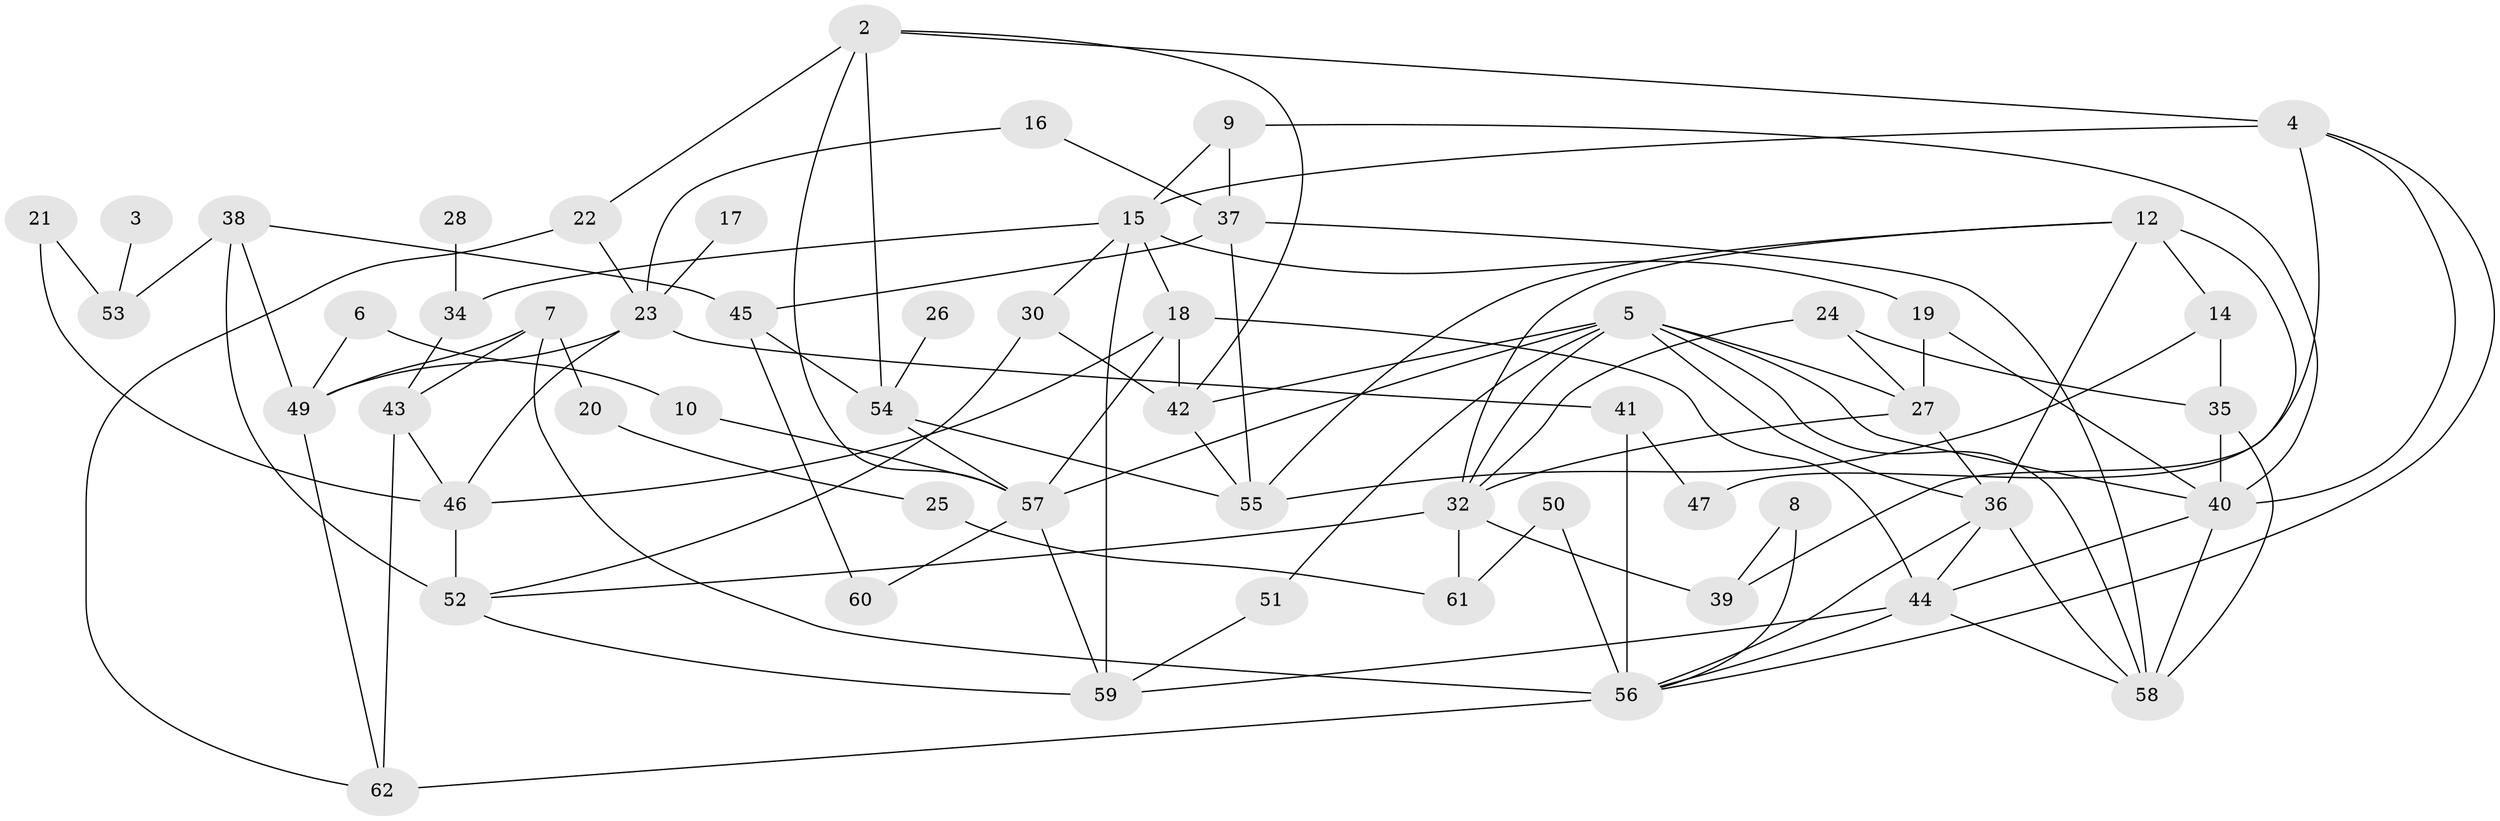 // original degree distribution, {5: 0.06451612903225806, 2: 0.25, 6: 0.04838709677419355, 1: 0.1532258064516129, 3: 0.25806451612903225, 0: 0.04838709677419355, 4: 0.1532258064516129, 7: 0.024193548387096774}
// Generated by graph-tools (version 1.1) at 2025/00/03/09/25 03:00:45]
// undirected, 55 vertices, 108 edges
graph export_dot {
graph [start="1"]
  node [color=gray90,style=filled];
  2;
  3;
  4;
  5;
  6;
  7;
  8;
  9;
  10;
  12;
  14;
  15;
  16;
  17;
  18;
  19;
  20;
  21;
  22;
  23;
  24;
  25;
  26;
  27;
  28;
  30;
  32;
  34;
  35;
  36;
  37;
  38;
  39;
  40;
  41;
  42;
  43;
  44;
  45;
  46;
  47;
  49;
  50;
  51;
  52;
  53;
  54;
  55;
  56;
  57;
  58;
  59;
  60;
  61;
  62;
  2 -- 4 [weight=1.0];
  2 -- 22 [weight=1.0];
  2 -- 42 [weight=1.0];
  2 -- 54 [weight=1.0];
  2 -- 57 [weight=1.0];
  3 -- 53 [weight=1.0];
  4 -- 15 [weight=1.0];
  4 -- 40 [weight=1.0];
  4 -- 47 [weight=1.0];
  4 -- 56 [weight=1.0];
  5 -- 27 [weight=1.0];
  5 -- 32 [weight=1.0];
  5 -- 36 [weight=1.0];
  5 -- 40 [weight=1.0];
  5 -- 42 [weight=1.0];
  5 -- 51 [weight=1.0];
  5 -- 57 [weight=1.0];
  5 -- 58 [weight=1.0];
  6 -- 10 [weight=1.0];
  6 -- 49 [weight=1.0];
  7 -- 20 [weight=1.0];
  7 -- 43 [weight=1.0];
  7 -- 49 [weight=1.0];
  7 -- 56 [weight=1.0];
  8 -- 39 [weight=1.0];
  8 -- 56 [weight=1.0];
  9 -- 15 [weight=1.0];
  9 -- 37 [weight=1.0];
  9 -- 40 [weight=1.0];
  10 -- 57 [weight=1.0];
  12 -- 14 [weight=1.0];
  12 -- 32 [weight=1.0];
  12 -- 36 [weight=1.0];
  12 -- 39 [weight=1.0];
  12 -- 55 [weight=1.0];
  14 -- 35 [weight=1.0];
  14 -- 55 [weight=1.0];
  15 -- 18 [weight=1.0];
  15 -- 19 [weight=1.0];
  15 -- 30 [weight=1.0];
  15 -- 34 [weight=1.0];
  15 -- 59 [weight=1.0];
  16 -- 23 [weight=1.0];
  16 -- 37 [weight=1.0];
  17 -- 23 [weight=1.0];
  18 -- 42 [weight=1.0];
  18 -- 44 [weight=1.0];
  18 -- 46 [weight=1.0];
  18 -- 57 [weight=1.0];
  19 -- 27 [weight=2.0];
  19 -- 40 [weight=1.0];
  20 -- 25 [weight=1.0];
  21 -- 46 [weight=1.0];
  21 -- 53 [weight=1.0];
  22 -- 23 [weight=1.0];
  22 -- 62 [weight=1.0];
  23 -- 41 [weight=1.0];
  23 -- 46 [weight=1.0];
  23 -- 49 [weight=1.0];
  24 -- 27 [weight=1.0];
  24 -- 32 [weight=1.0];
  24 -- 35 [weight=1.0];
  25 -- 61 [weight=1.0];
  26 -- 54 [weight=1.0];
  27 -- 32 [weight=1.0];
  27 -- 36 [weight=1.0];
  28 -- 34 [weight=1.0];
  30 -- 42 [weight=1.0];
  30 -- 52 [weight=1.0];
  32 -- 39 [weight=1.0];
  32 -- 52 [weight=1.0];
  32 -- 61 [weight=1.0];
  34 -- 43 [weight=1.0];
  35 -- 40 [weight=2.0];
  35 -- 58 [weight=1.0];
  36 -- 44 [weight=1.0];
  36 -- 56 [weight=1.0];
  36 -- 58 [weight=1.0];
  37 -- 45 [weight=1.0];
  37 -- 55 [weight=1.0];
  37 -- 58 [weight=3.0];
  38 -- 45 [weight=1.0];
  38 -- 49 [weight=1.0];
  38 -- 52 [weight=1.0];
  38 -- 53 [weight=1.0];
  40 -- 44 [weight=1.0];
  40 -- 58 [weight=1.0];
  41 -- 47 [weight=1.0];
  41 -- 56 [weight=1.0];
  42 -- 55 [weight=1.0];
  43 -- 46 [weight=1.0];
  43 -- 62 [weight=1.0];
  44 -- 56 [weight=1.0];
  44 -- 58 [weight=1.0];
  44 -- 59 [weight=1.0];
  45 -- 54 [weight=1.0];
  45 -- 60 [weight=1.0];
  46 -- 52 [weight=1.0];
  49 -- 62 [weight=1.0];
  50 -- 56 [weight=1.0];
  50 -- 61 [weight=1.0];
  51 -- 59 [weight=1.0];
  52 -- 59 [weight=1.0];
  54 -- 55 [weight=1.0];
  54 -- 57 [weight=1.0];
  56 -- 62 [weight=2.0];
  57 -- 59 [weight=1.0];
  57 -- 60 [weight=1.0];
}
